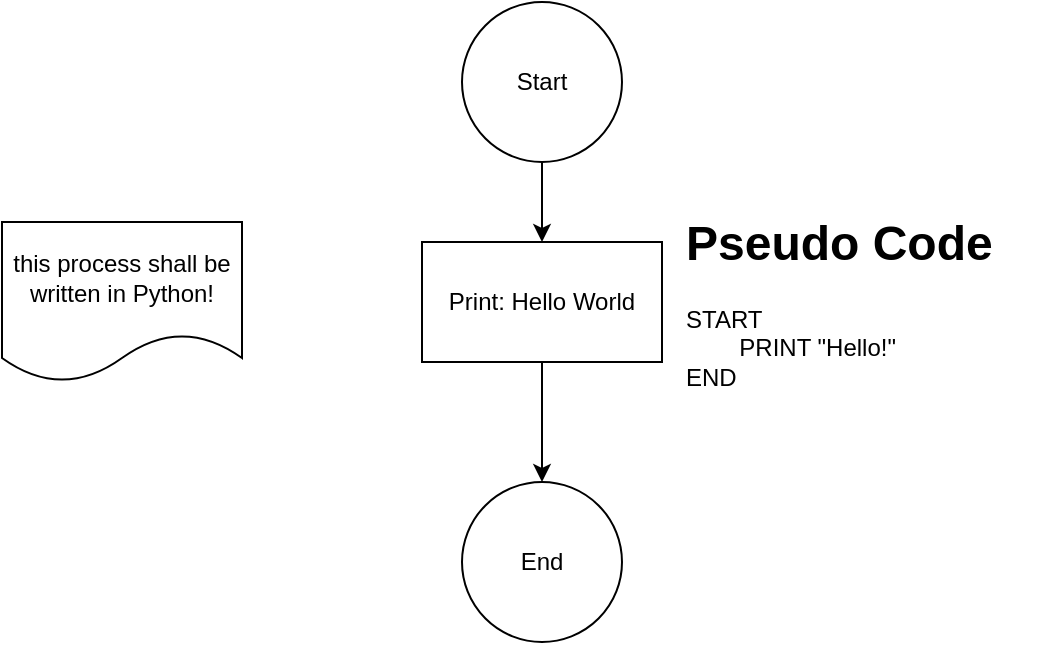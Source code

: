 <mxfile version="28.2.5">
  <diagram id="nKrVcUk1BbKUNsHlg66n" name="Seite-1">
    <mxGraphModel dx="475" dy="277" grid="1" gridSize="10" guides="1" tooltips="1" connect="1" arrows="1" fold="1" page="1" pageScale="1" pageWidth="827" pageHeight="1169" math="0" shadow="0">
      <root>
        <mxCell id="0" />
        <mxCell id="1" parent="0" />
        <mxCell id="xSYRBogYSHlYAeFNzolm-5" value="" style="edgeStyle=orthogonalEdgeStyle;rounded=0;orthogonalLoop=1;jettySize=auto;html=1;" edge="1" parent="1" source="xSYRBogYSHlYAeFNzolm-1" target="xSYRBogYSHlYAeFNzolm-4">
          <mxGeometry relative="1" as="geometry" />
        </mxCell>
        <mxCell id="xSYRBogYSHlYAeFNzolm-1" value="Start" style="ellipse;whiteSpace=wrap;html=1;aspect=fixed;" vertex="1" parent="1">
          <mxGeometry x="360" y="200" width="80" height="80" as="geometry" />
        </mxCell>
        <mxCell id="xSYRBogYSHlYAeFNzolm-2" value="End" style="ellipse;whiteSpace=wrap;html=1;aspect=fixed;" vertex="1" parent="1">
          <mxGeometry x="360" y="440" width="80" height="80" as="geometry" />
        </mxCell>
        <mxCell id="xSYRBogYSHlYAeFNzolm-6" value="" style="edgeStyle=orthogonalEdgeStyle;rounded=0;orthogonalLoop=1;jettySize=auto;html=1;" edge="1" parent="1" source="xSYRBogYSHlYAeFNzolm-4" target="xSYRBogYSHlYAeFNzolm-2">
          <mxGeometry relative="1" as="geometry" />
        </mxCell>
        <mxCell id="xSYRBogYSHlYAeFNzolm-4" value="Print: Hello World" style="rounded=0;whiteSpace=wrap;html=1;" vertex="1" parent="1">
          <mxGeometry x="340" y="320" width="120" height="60" as="geometry" />
        </mxCell>
        <mxCell id="xSYRBogYSHlYAeFNzolm-7" value="this process shall be written in Python!" style="shape=document;whiteSpace=wrap;html=1;boundedLbl=1;" vertex="1" parent="1">
          <mxGeometry x="130" y="310" width="120" height="80" as="geometry" />
        </mxCell>
        <mxCell id="xSYRBogYSHlYAeFNzolm-9" value="&lt;h1 style=&quot;margin-top: 0px;&quot;&gt;Pseudo Code&lt;/h1&gt;&lt;p&gt;START&amp;nbsp; &amp;nbsp; &amp;nbsp; &amp;nbsp; &amp;nbsp; &amp;nbsp; &amp;nbsp; &amp;nbsp; &amp;nbsp; &amp;nbsp; &amp;nbsp; &amp;nbsp; &amp;nbsp; &amp;nbsp; &amp;nbsp; &amp;nbsp; &amp;nbsp; &amp;nbsp; &lt;span style=&quot;white-space: pre;&quot;&gt;&#x9;&lt;/span&gt;PRINT &quot;Hello!&quot;&amp;nbsp; &amp;nbsp; &amp;nbsp; &amp;nbsp; &amp;nbsp; &amp;nbsp; &amp;nbsp; &amp;nbsp; &amp;nbsp; &amp;nbsp; &amp;nbsp; END&lt;/p&gt;" style="text;html=1;whiteSpace=wrap;overflow=hidden;rounded=0;" vertex="1" parent="1">
          <mxGeometry x="470" y="300" width="180" height="120" as="geometry" />
        </mxCell>
      </root>
    </mxGraphModel>
  </diagram>
</mxfile>
